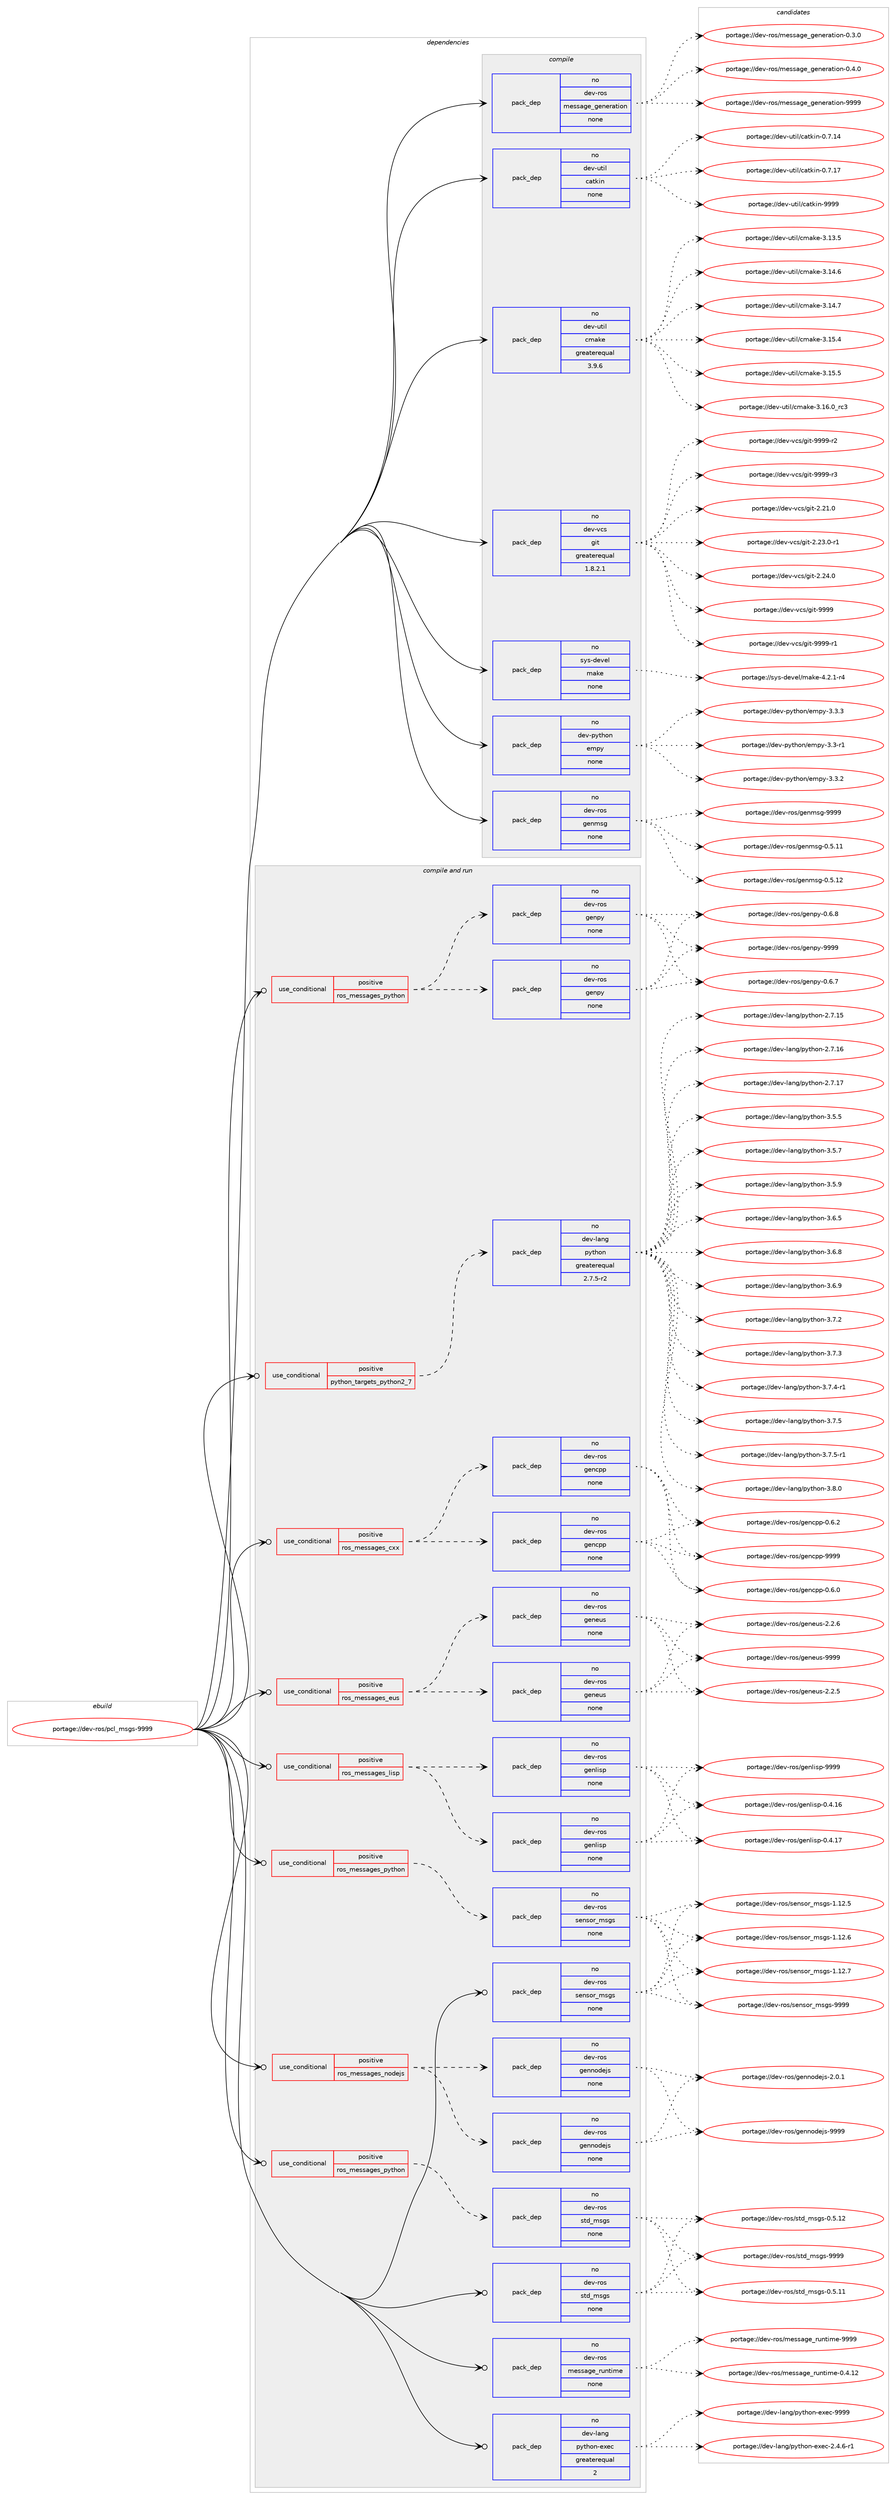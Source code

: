 digraph prolog {

# *************
# Graph options
# *************

newrank=true;
concentrate=true;
compound=true;
graph [rankdir=LR,fontname=Helvetica,fontsize=10,ranksep=1.5];#, ranksep=2.5, nodesep=0.2];
edge  [arrowhead=vee];
node  [fontname=Helvetica,fontsize=10];

# **********
# The ebuild
# **********

subgraph cluster_leftcol {
color=gray;
rank=same;
label=<<i>ebuild</i>>;
id [label="portage://dev-ros/pcl_msgs-9999", color=red, width=4, href="../dev-ros/pcl_msgs-9999.svg"];
}

# ****************
# The dependencies
# ****************

subgraph cluster_midcol {
color=gray;
label=<<i>dependencies</i>>;
subgraph cluster_compile {
fillcolor="#eeeeee";
style=filled;
label=<<i>compile</i>>;
subgraph pack146262 {
dependency193227 [label=<<TABLE BORDER="0" CELLBORDER="1" CELLSPACING="0" CELLPADDING="4" WIDTH="220"><TR><TD ROWSPAN="6" CELLPADDING="30">pack_dep</TD></TR><TR><TD WIDTH="110">no</TD></TR><TR><TD>dev-python</TD></TR><TR><TD>empy</TD></TR><TR><TD>none</TD></TR><TR><TD></TD></TR></TABLE>>, shape=none, color=blue];
}
id:e -> dependency193227:w [weight=20,style="solid",arrowhead="vee"];
subgraph pack146263 {
dependency193228 [label=<<TABLE BORDER="0" CELLBORDER="1" CELLSPACING="0" CELLPADDING="4" WIDTH="220"><TR><TD ROWSPAN="6" CELLPADDING="30">pack_dep</TD></TR><TR><TD WIDTH="110">no</TD></TR><TR><TD>dev-ros</TD></TR><TR><TD>genmsg</TD></TR><TR><TD>none</TD></TR><TR><TD></TD></TR></TABLE>>, shape=none, color=blue];
}
id:e -> dependency193228:w [weight=20,style="solid",arrowhead="vee"];
subgraph pack146264 {
dependency193229 [label=<<TABLE BORDER="0" CELLBORDER="1" CELLSPACING="0" CELLPADDING="4" WIDTH="220"><TR><TD ROWSPAN="6" CELLPADDING="30">pack_dep</TD></TR><TR><TD WIDTH="110">no</TD></TR><TR><TD>dev-ros</TD></TR><TR><TD>message_generation</TD></TR><TR><TD>none</TD></TR><TR><TD></TD></TR></TABLE>>, shape=none, color=blue];
}
id:e -> dependency193229:w [weight=20,style="solid",arrowhead="vee"];
subgraph pack146265 {
dependency193230 [label=<<TABLE BORDER="0" CELLBORDER="1" CELLSPACING="0" CELLPADDING="4" WIDTH="220"><TR><TD ROWSPAN="6" CELLPADDING="30">pack_dep</TD></TR><TR><TD WIDTH="110">no</TD></TR><TR><TD>dev-util</TD></TR><TR><TD>catkin</TD></TR><TR><TD>none</TD></TR><TR><TD></TD></TR></TABLE>>, shape=none, color=blue];
}
id:e -> dependency193230:w [weight=20,style="solid",arrowhead="vee"];
subgraph pack146266 {
dependency193231 [label=<<TABLE BORDER="0" CELLBORDER="1" CELLSPACING="0" CELLPADDING="4" WIDTH="220"><TR><TD ROWSPAN="6" CELLPADDING="30">pack_dep</TD></TR><TR><TD WIDTH="110">no</TD></TR><TR><TD>dev-util</TD></TR><TR><TD>cmake</TD></TR><TR><TD>greaterequal</TD></TR><TR><TD>3.9.6</TD></TR></TABLE>>, shape=none, color=blue];
}
id:e -> dependency193231:w [weight=20,style="solid",arrowhead="vee"];
subgraph pack146267 {
dependency193232 [label=<<TABLE BORDER="0" CELLBORDER="1" CELLSPACING="0" CELLPADDING="4" WIDTH="220"><TR><TD ROWSPAN="6" CELLPADDING="30">pack_dep</TD></TR><TR><TD WIDTH="110">no</TD></TR><TR><TD>dev-vcs</TD></TR><TR><TD>git</TD></TR><TR><TD>greaterequal</TD></TR><TR><TD>1.8.2.1</TD></TR></TABLE>>, shape=none, color=blue];
}
id:e -> dependency193232:w [weight=20,style="solid",arrowhead="vee"];
subgraph pack146268 {
dependency193233 [label=<<TABLE BORDER="0" CELLBORDER="1" CELLSPACING="0" CELLPADDING="4" WIDTH="220"><TR><TD ROWSPAN="6" CELLPADDING="30">pack_dep</TD></TR><TR><TD WIDTH="110">no</TD></TR><TR><TD>sys-devel</TD></TR><TR><TD>make</TD></TR><TR><TD>none</TD></TR><TR><TD></TD></TR></TABLE>>, shape=none, color=blue];
}
id:e -> dependency193233:w [weight=20,style="solid",arrowhead="vee"];
}
subgraph cluster_compileandrun {
fillcolor="#eeeeee";
style=filled;
label=<<i>compile and run</i>>;
subgraph cond43527 {
dependency193234 [label=<<TABLE BORDER="0" CELLBORDER="1" CELLSPACING="0" CELLPADDING="4"><TR><TD ROWSPAN="3" CELLPADDING="10">use_conditional</TD></TR><TR><TD>positive</TD></TR><TR><TD>python_targets_python2_7</TD></TR></TABLE>>, shape=none, color=red];
subgraph pack146269 {
dependency193235 [label=<<TABLE BORDER="0" CELLBORDER="1" CELLSPACING="0" CELLPADDING="4" WIDTH="220"><TR><TD ROWSPAN="6" CELLPADDING="30">pack_dep</TD></TR><TR><TD WIDTH="110">no</TD></TR><TR><TD>dev-lang</TD></TR><TR><TD>python</TD></TR><TR><TD>greaterequal</TD></TR><TR><TD>2.7.5-r2</TD></TR></TABLE>>, shape=none, color=blue];
}
dependency193234:e -> dependency193235:w [weight=20,style="dashed",arrowhead="vee"];
}
id:e -> dependency193234:w [weight=20,style="solid",arrowhead="odotvee"];
subgraph cond43528 {
dependency193236 [label=<<TABLE BORDER="0" CELLBORDER="1" CELLSPACING="0" CELLPADDING="4"><TR><TD ROWSPAN="3" CELLPADDING="10">use_conditional</TD></TR><TR><TD>positive</TD></TR><TR><TD>ros_messages_cxx</TD></TR></TABLE>>, shape=none, color=red];
subgraph pack146270 {
dependency193237 [label=<<TABLE BORDER="0" CELLBORDER="1" CELLSPACING="0" CELLPADDING="4" WIDTH="220"><TR><TD ROWSPAN="6" CELLPADDING="30">pack_dep</TD></TR><TR><TD WIDTH="110">no</TD></TR><TR><TD>dev-ros</TD></TR><TR><TD>gencpp</TD></TR><TR><TD>none</TD></TR><TR><TD></TD></TR></TABLE>>, shape=none, color=blue];
}
dependency193236:e -> dependency193237:w [weight=20,style="dashed",arrowhead="vee"];
subgraph pack146271 {
dependency193238 [label=<<TABLE BORDER="0" CELLBORDER="1" CELLSPACING="0" CELLPADDING="4" WIDTH="220"><TR><TD ROWSPAN="6" CELLPADDING="30">pack_dep</TD></TR><TR><TD WIDTH="110">no</TD></TR><TR><TD>dev-ros</TD></TR><TR><TD>gencpp</TD></TR><TR><TD>none</TD></TR><TR><TD></TD></TR></TABLE>>, shape=none, color=blue];
}
dependency193236:e -> dependency193238:w [weight=20,style="dashed",arrowhead="vee"];
}
id:e -> dependency193236:w [weight=20,style="solid",arrowhead="odotvee"];
subgraph cond43529 {
dependency193239 [label=<<TABLE BORDER="0" CELLBORDER="1" CELLSPACING="0" CELLPADDING="4"><TR><TD ROWSPAN="3" CELLPADDING="10">use_conditional</TD></TR><TR><TD>positive</TD></TR><TR><TD>ros_messages_eus</TD></TR></TABLE>>, shape=none, color=red];
subgraph pack146272 {
dependency193240 [label=<<TABLE BORDER="0" CELLBORDER="1" CELLSPACING="0" CELLPADDING="4" WIDTH="220"><TR><TD ROWSPAN="6" CELLPADDING="30">pack_dep</TD></TR><TR><TD WIDTH="110">no</TD></TR><TR><TD>dev-ros</TD></TR><TR><TD>geneus</TD></TR><TR><TD>none</TD></TR><TR><TD></TD></TR></TABLE>>, shape=none, color=blue];
}
dependency193239:e -> dependency193240:w [weight=20,style="dashed",arrowhead="vee"];
subgraph pack146273 {
dependency193241 [label=<<TABLE BORDER="0" CELLBORDER="1" CELLSPACING="0" CELLPADDING="4" WIDTH="220"><TR><TD ROWSPAN="6" CELLPADDING="30">pack_dep</TD></TR><TR><TD WIDTH="110">no</TD></TR><TR><TD>dev-ros</TD></TR><TR><TD>geneus</TD></TR><TR><TD>none</TD></TR><TR><TD></TD></TR></TABLE>>, shape=none, color=blue];
}
dependency193239:e -> dependency193241:w [weight=20,style="dashed",arrowhead="vee"];
}
id:e -> dependency193239:w [weight=20,style="solid",arrowhead="odotvee"];
subgraph cond43530 {
dependency193242 [label=<<TABLE BORDER="0" CELLBORDER="1" CELLSPACING="0" CELLPADDING="4"><TR><TD ROWSPAN="3" CELLPADDING="10">use_conditional</TD></TR><TR><TD>positive</TD></TR><TR><TD>ros_messages_lisp</TD></TR></TABLE>>, shape=none, color=red];
subgraph pack146274 {
dependency193243 [label=<<TABLE BORDER="0" CELLBORDER="1" CELLSPACING="0" CELLPADDING="4" WIDTH="220"><TR><TD ROWSPAN="6" CELLPADDING="30">pack_dep</TD></TR><TR><TD WIDTH="110">no</TD></TR><TR><TD>dev-ros</TD></TR><TR><TD>genlisp</TD></TR><TR><TD>none</TD></TR><TR><TD></TD></TR></TABLE>>, shape=none, color=blue];
}
dependency193242:e -> dependency193243:w [weight=20,style="dashed",arrowhead="vee"];
subgraph pack146275 {
dependency193244 [label=<<TABLE BORDER="0" CELLBORDER="1" CELLSPACING="0" CELLPADDING="4" WIDTH="220"><TR><TD ROWSPAN="6" CELLPADDING="30">pack_dep</TD></TR><TR><TD WIDTH="110">no</TD></TR><TR><TD>dev-ros</TD></TR><TR><TD>genlisp</TD></TR><TR><TD>none</TD></TR><TR><TD></TD></TR></TABLE>>, shape=none, color=blue];
}
dependency193242:e -> dependency193244:w [weight=20,style="dashed",arrowhead="vee"];
}
id:e -> dependency193242:w [weight=20,style="solid",arrowhead="odotvee"];
subgraph cond43531 {
dependency193245 [label=<<TABLE BORDER="0" CELLBORDER="1" CELLSPACING="0" CELLPADDING="4"><TR><TD ROWSPAN="3" CELLPADDING="10">use_conditional</TD></TR><TR><TD>positive</TD></TR><TR><TD>ros_messages_nodejs</TD></TR></TABLE>>, shape=none, color=red];
subgraph pack146276 {
dependency193246 [label=<<TABLE BORDER="0" CELLBORDER="1" CELLSPACING="0" CELLPADDING="4" WIDTH="220"><TR><TD ROWSPAN="6" CELLPADDING="30">pack_dep</TD></TR><TR><TD WIDTH="110">no</TD></TR><TR><TD>dev-ros</TD></TR><TR><TD>gennodejs</TD></TR><TR><TD>none</TD></TR><TR><TD></TD></TR></TABLE>>, shape=none, color=blue];
}
dependency193245:e -> dependency193246:w [weight=20,style="dashed",arrowhead="vee"];
subgraph pack146277 {
dependency193247 [label=<<TABLE BORDER="0" CELLBORDER="1" CELLSPACING="0" CELLPADDING="4" WIDTH="220"><TR><TD ROWSPAN="6" CELLPADDING="30">pack_dep</TD></TR><TR><TD WIDTH="110">no</TD></TR><TR><TD>dev-ros</TD></TR><TR><TD>gennodejs</TD></TR><TR><TD>none</TD></TR><TR><TD></TD></TR></TABLE>>, shape=none, color=blue];
}
dependency193245:e -> dependency193247:w [weight=20,style="dashed",arrowhead="vee"];
}
id:e -> dependency193245:w [weight=20,style="solid",arrowhead="odotvee"];
subgraph cond43532 {
dependency193248 [label=<<TABLE BORDER="0" CELLBORDER="1" CELLSPACING="0" CELLPADDING="4"><TR><TD ROWSPAN="3" CELLPADDING="10">use_conditional</TD></TR><TR><TD>positive</TD></TR><TR><TD>ros_messages_python</TD></TR></TABLE>>, shape=none, color=red];
subgraph pack146278 {
dependency193249 [label=<<TABLE BORDER="0" CELLBORDER="1" CELLSPACING="0" CELLPADDING="4" WIDTH="220"><TR><TD ROWSPAN="6" CELLPADDING="30">pack_dep</TD></TR><TR><TD WIDTH="110">no</TD></TR><TR><TD>dev-ros</TD></TR><TR><TD>genpy</TD></TR><TR><TD>none</TD></TR><TR><TD></TD></TR></TABLE>>, shape=none, color=blue];
}
dependency193248:e -> dependency193249:w [weight=20,style="dashed",arrowhead="vee"];
subgraph pack146279 {
dependency193250 [label=<<TABLE BORDER="0" CELLBORDER="1" CELLSPACING="0" CELLPADDING="4" WIDTH="220"><TR><TD ROWSPAN="6" CELLPADDING="30">pack_dep</TD></TR><TR><TD WIDTH="110">no</TD></TR><TR><TD>dev-ros</TD></TR><TR><TD>genpy</TD></TR><TR><TD>none</TD></TR><TR><TD></TD></TR></TABLE>>, shape=none, color=blue];
}
dependency193248:e -> dependency193250:w [weight=20,style="dashed",arrowhead="vee"];
}
id:e -> dependency193248:w [weight=20,style="solid",arrowhead="odotvee"];
subgraph cond43533 {
dependency193251 [label=<<TABLE BORDER="0" CELLBORDER="1" CELLSPACING="0" CELLPADDING="4"><TR><TD ROWSPAN="3" CELLPADDING="10">use_conditional</TD></TR><TR><TD>positive</TD></TR><TR><TD>ros_messages_python</TD></TR></TABLE>>, shape=none, color=red];
subgraph pack146280 {
dependency193252 [label=<<TABLE BORDER="0" CELLBORDER="1" CELLSPACING="0" CELLPADDING="4" WIDTH="220"><TR><TD ROWSPAN="6" CELLPADDING="30">pack_dep</TD></TR><TR><TD WIDTH="110">no</TD></TR><TR><TD>dev-ros</TD></TR><TR><TD>sensor_msgs</TD></TR><TR><TD>none</TD></TR><TR><TD></TD></TR></TABLE>>, shape=none, color=blue];
}
dependency193251:e -> dependency193252:w [weight=20,style="dashed",arrowhead="vee"];
}
id:e -> dependency193251:w [weight=20,style="solid",arrowhead="odotvee"];
subgraph cond43534 {
dependency193253 [label=<<TABLE BORDER="0" CELLBORDER="1" CELLSPACING="0" CELLPADDING="4"><TR><TD ROWSPAN="3" CELLPADDING="10">use_conditional</TD></TR><TR><TD>positive</TD></TR><TR><TD>ros_messages_python</TD></TR></TABLE>>, shape=none, color=red];
subgraph pack146281 {
dependency193254 [label=<<TABLE BORDER="0" CELLBORDER="1" CELLSPACING="0" CELLPADDING="4" WIDTH="220"><TR><TD ROWSPAN="6" CELLPADDING="30">pack_dep</TD></TR><TR><TD WIDTH="110">no</TD></TR><TR><TD>dev-ros</TD></TR><TR><TD>std_msgs</TD></TR><TR><TD>none</TD></TR><TR><TD></TD></TR></TABLE>>, shape=none, color=blue];
}
dependency193253:e -> dependency193254:w [weight=20,style="dashed",arrowhead="vee"];
}
id:e -> dependency193253:w [weight=20,style="solid",arrowhead="odotvee"];
subgraph pack146282 {
dependency193255 [label=<<TABLE BORDER="0" CELLBORDER="1" CELLSPACING="0" CELLPADDING="4" WIDTH="220"><TR><TD ROWSPAN="6" CELLPADDING="30">pack_dep</TD></TR><TR><TD WIDTH="110">no</TD></TR><TR><TD>dev-lang</TD></TR><TR><TD>python-exec</TD></TR><TR><TD>greaterequal</TD></TR><TR><TD>2</TD></TR></TABLE>>, shape=none, color=blue];
}
id:e -> dependency193255:w [weight=20,style="solid",arrowhead="odotvee"];
subgraph pack146283 {
dependency193256 [label=<<TABLE BORDER="0" CELLBORDER="1" CELLSPACING="0" CELLPADDING="4" WIDTH="220"><TR><TD ROWSPAN="6" CELLPADDING="30">pack_dep</TD></TR><TR><TD WIDTH="110">no</TD></TR><TR><TD>dev-ros</TD></TR><TR><TD>message_runtime</TD></TR><TR><TD>none</TD></TR><TR><TD></TD></TR></TABLE>>, shape=none, color=blue];
}
id:e -> dependency193256:w [weight=20,style="solid",arrowhead="odotvee"];
subgraph pack146284 {
dependency193257 [label=<<TABLE BORDER="0" CELLBORDER="1" CELLSPACING="0" CELLPADDING="4" WIDTH="220"><TR><TD ROWSPAN="6" CELLPADDING="30">pack_dep</TD></TR><TR><TD WIDTH="110">no</TD></TR><TR><TD>dev-ros</TD></TR><TR><TD>sensor_msgs</TD></TR><TR><TD>none</TD></TR><TR><TD></TD></TR></TABLE>>, shape=none, color=blue];
}
id:e -> dependency193257:w [weight=20,style="solid",arrowhead="odotvee"];
subgraph pack146285 {
dependency193258 [label=<<TABLE BORDER="0" CELLBORDER="1" CELLSPACING="0" CELLPADDING="4" WIDTH="220"><TR><TD ROWSPAN="6" CELLPADDING="30">pack_dep</TD></TR><TR><TD WIDTH="110">no</TD></TR><TR><TD>dev-ros</TD></TR><TR><TD>std_msgs</TD></TR><TR><TD>none</TD></TR><TR><TD></TD></TR></TABLE>>, shape=none, color=blue];
}
id:e -> dependency193258:w [weight=20,style="solid",arrowhead="odotvee"];
}
subgraph cluster_run {
fillcolor="#eeeeee";
style=filled;
label=<<i>run</i>>;
}
}

# **************
# The candidates
# **************

subgraph cluster_choices {
rank=same;
color=gray;
label=<<i>candidates</i>>;

subgraph choice146262 {
color=black;
nodesep=1;
choiceportage1001011184511212111610411111047101109112121455146514511449 [label="portage://dev-python/empy-3.3-r1", color=red, width=4,href="../dev-python/empy-3.3-r1.svg"];
choiceportage1001011184511212111610411111047101109112121455146514650 [label="portage://dev-python/empy-3.3.2", color=red, width=4,href="../dev-python/empy-3.3.2.svg"];
choiceportage1001011184511212111610411111047101109112121455146514651 [label="portage://dev-python/empy-3.3.3", color=red, width=4,href="../dev-python/empy-3.3.3.svg"];
dependency193227:e -> choiceportage1001011184511212111610411111047101109112121455146514511449:w [style=dotted,weight="100"];
dependency193227:e -> choiceportage1001011184511212111610411111047101109112121455146514650:w [style=dotted,weight="100"];
dependency193227:e -> choiceportage1001011184511212111610411111047101109112121455146514651:w [style=dotted,weight="100"];
}
subgraph choice146263 {
color=black;
nodesep=1;
choiceportage100101118451141111154710310111010911510345484653464949 [label="portage://dev-ros/genmsg-0.5.11", color=red, width=4,href="../dev-ros/genmsg-0.5.11.svg"];
choiceportage100101118451141111154710310111010911510345484653464950 [label="portage://dev-ros/genmsg-0.5.12", color=red, width=4,href="../dev-ros/genmsg-0.5.12.svg"];
choiceportage10010111845114111115471031011101091151034557575757 [label="portage://dev-ros/genmsg-9999", color=red, width=4,href="../dev-ros/genmsg-9999.svg"];
dependency193228:e -> choiceportage100101118451141111154710310111010911510345484653464949:w [style=dotted,weight="100"];
dependency193228:e -> choiceportage100101118451141111154710310111010911510345484653464950:w [style=dotted,weight="100"];
dependency193228:e -> choiceportage10010111845114111115471031011101091151034557575757:w [style=dotted,weight="100"];
}
subgraph choice146264 {
color=black;
nodesep=1;
choiceportage1001011184511411111547109101115115971031019510310111010111497116105111110454846514648 [label="portage://dev-ros/message_generation-0.3.0", color=red, width=4,href="../dev-ros/message_generation-0.3.0.svg"];
choiceportage1001011184511411111547109101115115971031019510310111010111497116105111110454846524648 [label="portage://dev-ros/message_generation-0.4.0", color=red, width=4,href="../dev-ros/message_generation-0.4.0.svg"];
choiceportage10010111845114111115471091011151159710310195103101110101114971161051111104557575757 [label="portage://dev-ros/message_generation-9999", color=red, width=4,href="../dev-ros/message_generation-9999.svg"];
dependency193229:e -> choiceportage1001011184511411111547109101115115971031019510310111010111497116105111110454846514648:w [style=dotted,weight="100"];
dependency193229:e -> choiceportage1001011184511411111547109101115115971031019510310111010111497116105111110454846524648:w [style=dotted,weight="100"];
dependency193229:e -> choiceportage10010111845114111115471091011151159710310195103101110101114971161051111104557575757:w [style=dotted,weight="100"];
}
subgraph choice146265 {
color=black;
nodesep=1;
choiceportage1001011184511711610510847999711610710511045484655464952 [label="portage://dev-util/catkin-0.7.14", color=red, width=4,href="../dev-util/catkin-0.7.14.svg"];
choiceportage1001011184511711610510847999711610710511045484655464955 [label="portage://dev-util/catkin-0.7.17", color=red, width=4,href="../dev-util/catkin-0.7.17.svg"];
choiceportage100101118451171161051084799971161071051104557575757 [label="portage://dev-util/catkin-9999", color=red, width=4,href="../dev-util/catkin-9999.svg"];
dependency193230:e -> choiceportage1001011184511711610510847999711610710511045484655464952:w [style=dotted,weight="100"];
dependency193230:e -> choiceportage1001011184511711610510847999711610710511045484655464955:w [style=dotted,weight="100"];
dependency193230:e -> choiceportage100101118451171161051084799971161071051104557575757:w [style=dotted,weight="100"];
}
subgraph choice146266 {
color=black;
nodesep=1;
choiceportage1001011184511711610510847991099710710145514649514653 [label="portage://dev-util/cmake-3.13.5", color=red, width=4,href="../dev-util/cmake-3.13.5.svg"];
choiceportage1001011184511711610510847991099710710145514649524654 [label="portage://dev-util/cmake-3.14.6", color=red, width=4,href="../dev-util/cmake-3.14.6.svg"];
choiceportage1001011184511711610510847991099710710145514649524655 [label="portage://dev-util/cmake-3.14.7", color=red, width=4,href="../dev-util/cmake-3.14.7.svg"];
choiceportage1001011184511711610510847991099710710145514649534652 [label="portage://dev-util/cmake-3.15.4", color=red, width=4,href="../dev-util/cmake-3.15.4.svg"];
choiceportage1001011184511711610510847991099710710145514649534653 [label="portage://dev-util/cmake-3.15.5", color=red, width=4,href="../dev-util/cmake-3.15.5.svg"];
choiceportage1001011184511711610510847991099710710145514649544648951149951 [label="portage://dev-util/cmake-3.16.0_rc3", color=red, width=4,href="../dev-util/cmake-3.16.0_rc3.svg"];
dependency193231:e -> choiceportage1001011184511711610510847991099710710145514649514653:w [style=dotted,weight="100"];
dependency193231:e -> choiceportage1001011184511711610510847991099710710145514649524654:w [style=dotted,weight="100"];
dependency193231:e -> choiceportage1001011184511711610510847991099710710145514649524655:w [style=dotted,weight="100"];
dependency193231:e -> choiceportage1001011184511711610510847991099710710145514649534652:w [style=dotted,weight="100"];
dependency193231:e -> choiceportage1001011184511711610510847991099710710145514649534653:w [style=dotted,weight="100"];
dependency193231:e -> choiceportage1001011184511711610510847991099710710145514649544648951149951:w [style=dotted,weight="100"];
}
subgraph choice146267 {
color=black;
nodesep=1;
choiceportage10010111845118991154710310511645504650494648 [label="portage://dev-vcs/git-2.21.0", color=red, width=4,href="../dev-vcs/git-2.21.0.svg"];
choiceportage100101118451189911547103105116455046505146484511449 [label="portage://dev-vcs/git-2.23.0-r1", color=red, width=4,href="../dev-vcs/git-2.23.0-r1.svg"];
choiceportage10010111845118991154710310511645504650524648 [label="portage://dev-vcs/git-2.24.0", color=red, width=4,href="../dev-vcs/git-2.24.0.svg"];
choiceportage1001011184511899115471031051164557575757 [label="portage://dev-vcs/git-9999", color=red, width=4,href="../dev-vcs/git-9999.svg"];
choiceportage10010111845118991154710310511645575757574511449 [label="portage://dev-vcs/git-9999-r1", color=red, width=4,href="../dev-vcs/git-9999-r1.svg"];
choiceportage10010111845118991154710310511645575757574511450 [label="portage://dev-vcs/git-9999-r2", color=red, width=4,href="../dev-vcs/git-9999-r2.svg"];
choiceportage10010111845118991154710310511645575757574511451 [label="portage://dev-vcs/git-9999-r3", color=red, width=4,href="../dev-vcs/git-9999-r3.svg"];
dependency193232:e -> choiceportage10010111845118991154710310511645504650494648:w [style=dotted,weight="100"];
dependency193232:e -> choiceportage100101118451189911547103105116455046505146484511449:w [style=dotted,weight="100"];
dependency193232:e -> choiceportage10010111845118991154710310511645504650524648:w [style=dotted,weight="100"];
dependency193232:e -> choiceportage1001011184511899115471031051164557575757:w [style=dotted,weight="100"];
dependency193232:e -> choiceportage10010111845118991154710310511645575757574511449:w [style=dotted,weight="100"];
dependency193232:e -> choiceportage10010111845118991154710310511645575757574511450:w [style=dotted,weight="100"];
dependency193232:e -> choiceportage10010111845118991154710310511645575757574511451:w [style=dotted,weight="100"];
}
subgraph choice146268 {
color=black;
nodesep=1;
choiceportage1151211154510010111810110847109971071014552465046494511452 [label="portage://sys-devel/make-4.2.1-r4", color=red, width=4,href="../sys-devel/make-4.2.1-r4.svg"];
dependency193233:e -> choiceportage1151211154510010111810110847109971071014552465046494511452:w [style=dotted,weight="100"];
}
subgraph choice146269 {
color=black;
nodesep=1;
choiceportage10010111845108971101034711212111610411111045504655464953 [label="portage://dev-lang/python-2.7.15", color=red, width=4,href="../dev-lang/python-2.7.15.svg"];
choiceportage10010111845108971101034711212111610411111045504655464954 [label="portage://dev-lang/python-2.7.16", color=red, width=4,href="../dev-lang/python-2.7.16.svg"];
choiceportage10010111845108971101034711212111610411111045504655464955 [label="portage://dev-lang/python-2.7.17", color=red, width=4,href="../dev-lang/python-2.7.17.svg"];
choiceportage100101118451089711010347112121116104111110455146534653 [label="portage://dev-lang/python-3.5.5", color=red, width=4,href="../dev-lang/python-3.5.5.svg"];
choiceportage100101118451089711010347112121116104111110455146534655 [label="portage://dev-lang/python-3.5.7", color=red, width=4,href="../dev-lang/python-3.5.7.svg"];
choiceportage100101118451089711010347112121116104111110455146534657 [label="portage://dev-lang/python-3.5.9", color=red, width=4,href="../dev-lang/python-3.5.9.svg"];
choiceportage100101118451089711010347112121116104111110455146544653 [label="portage://dev-lang/python-3.6.5", color=red, width=4,href="../dev-lang/python-3.6.5.svg"];
choiceportage100101118451089711010347112121116104111110455146544656 [label="portage://dev-lang/python-3.6.8", color=red, width=4,href="../dev-lang/python-3.6.8.svg"];
choiceportage100101118451089711010347112121116104111110455146544657 [label="portage://dev-lang/python-3.6.9", color=red, width=4,href="../dev-lang/python-3.6.9.svg"];
choiceportage100101118451089711010347112121116104111110455146554650 [label="portage://dev-lang/python-3.7.2", color=red, width=4,href="../dev-lang/python-3.7.2.svg"];
choiceportage100101118451089711010347112121116104111110455146554651 [label="portage://dev-lang/python-3.7.3", color=red, width=4,href="../dev-lang/python-3.7.3.svg"];
choiceportage1001011184510897110103471121211161041111104551465546524511449 [label="portage://dev-lang/python-3.7.4-r1", color=red, width=4,href="../dev-lang/python-3.7.4-r1.svg"];
choiceportage100101118451089711010347112121116104111110455146554653 [label="portage://dev-lang/python-3.7.5", color=red, width=4,href="../dev-lang/python-3.7.5.svg"];
choiceportage1001011184510897110103471121211161041111104551465546534511449 [label="portage://dev-lang/python-3.7.5-r1", color=red, width=4,href="../dev-lang/python-3.7.5-r1.svg"];
choiceportage100101118451089711010347112121116104111110455146564648 [label="portage://dev-lang/python-3.8.0", color=red, width=4,href="../dev-lang/python-3.8.0.svg"];
dependency193235:e -> choiceportage10010111845108971101034711212111610411111045504655464953:w [style=dotted,weight="100"];
dependency193235:e -> choiceportage10010111845108971101034711212111610411111045504655464954:w [style=dotted,weight="100"];
dependency193235:e -> choiceportage10010111845108971101034711212111610411111045504655464955:w [style=dotted,weight="100"];
dependency193235:e -> choiceportage100101118451089711010347112121116104111110455146534653:w [style=dotted,weight="100"];
dependency193235:e -> choiceportage100101118451089711010347112121116104111110455146534655:w [style=dotted,weight="100"];
dependency193235:e -> choiceportage100101118451089711010347112121116104111110455146534657:w [style=dotted,weight="100"];
dependency193235:e -> choiceportage100101118451089711010347112121116104111110455146544653:w [style=dotted,weight="100"];
dependency193235:e -> choiceportage100101118451089711010347112121116104111110455146544656:w [style=dotted,weight="100"];
dependency193235:e -> choiceportage100101118451089711010347112121116104111110455146544657:w [style=dotted,weight="100"];
dependency193235:e -> choiceportage100101118451089711010347112121116104111110455146554650:w [style=dotted,weight="100"];
dependency193235:e -> choiceportage100101118451089711010347112121116104111110455146554651:w [style=dotted,weight="100"];
dependency193235:e -> choiceportage1001011184510897110103471121211161041111104551465546524511449:w [style=dotted,weight="100"];
dependency193235:e -> choiceportage100101118451089711010347112121116104111110455146554653:w [style=dotted,weight="100"];
dependency193235:e -> choiceportage1001011184510897110103471121211161041111104551465546534511449:w [style=dotted,weight="100"];
dependency193235:e -> choiceportage100101118451089711010347112121116104111110455146564648:w [style=dotted,weight="100"];
}
subgraph choice146270 {
color=black;
nodesep=1;
choiceportage100101118451141111154710310111099112112454846544648 [label="portage://dev-ros/gencpp-0.6.0", color=red, width=4,href="../dev-ros/gencpp-0.6.0.svg"];
choiceportage100101118451141111154710310111099112112454846544650 [label="portage://dev-ros/gencpp-0.6.2", color=red, width=4,href="../dev-ros/gencpp-0.6.2.svg"];
choiceportage1001011184511411111547103101110991121124557575757 [label="portage://dev-ros/gencpp-9999", color=red, width=4,href="../dev-ros/gencpp-9999.svg"];
dependency193237:e -> choiceportage100101118451141111154710310111099112112454846544648:w [style=dotted,weight="100"];
dependency193237:e -> choiceportage100101118451141111154710310111099112112454846544650:w [style=dotted,weight="100"];
dependency193237:e -> choiceportage1001011184511411111547103101110991121124557575757:w [style=dotted,weight="100"];
}
subgraph choice146271 {
color=black;
nodesep=1;
choiceportage100101118451141111154710310111099112112454846544648 [label="portage://dev-ros/gencpp-0.6.0", color=red, width=4,href="../dev-ros/gencpp-0.6.0.svg"];
choiceportage100101118451141111154710310111099112112454846544650 [label="portage://dev-ros/gencpp-0.6.2", color=red, width=4,href="../dev-ros/gencpp-0.6.2.svg"];
choiceportage1001011184511411111547103101110991121124557575757 [label="portage://dev-ros/gencpp-9999", color=red, width=4,href="../dev-ros/gencpp-9999.svg"];
dependency193238:e -> choiceportage100101118451141111154710310111099112112454846544648:w [style=dotted,weight="100"];
dependency193238:e -> choiceportage100101118451141111154710310111099112112454846544650:w [style=dotted,weight="100"];
dependency193238:e -> choiceportage1001011184511411111547103101110991121124557575757:w [style=dotted,weight="100"];
}
subgraph choice146272 {
color=black;
nodesep=1;
choiceportage1001011184511411111547103101110101117115455046504653 [label="portage://dev-ros/geneus-2.2.5", color=red, width=4,href="../dev-ros/geneus-2.2.5.svg"];
choiceportage1001011184511411111547103101110101117115455046504654 [label="portage://dev-ros/geneus-2.2.6", color=red, width=4,href="../dev-ros/geneus-2.2.6.svg"];
choiceportage10010111845114111115471031011101011171154557575757 [label="portage://dev-ros/geneus-9999", color=red, width=4,href="../dev-ros/geneus-9999.svg"];
dependency193240:e -> choiceportage1001011184511411111547103101110101117115455046504653:w [style=dotted,weight="100"];
dependency193240:e -> choiceportage1001011184511411111547103101110101117115455046504654:w [style=dotted,weight="100"];
dependency193240:e -> choiceportage10010111845114111115471031011101011171154557575757:w [style=dotted,weight="100"];
}
subgraph choice146273 {
color=black;
nodesep=1;
choiceportage1001011184511411111547103101110101117115455046504653 [label="portage://dev-ros/geneus-2.2.5", color=red, width=4,href="../dev-ros/geneus-2.2.5.svg"];
choiceportage1001011184511411111547103101110101117115455046504654 [label="portage://dev-ros/geneus-2.2.6", color=red, width=4,href="../dev-ros/geneus-2.2.6.svg"];
choiceportage10010111845114111115471031011101011171154557575757 [label="portage://dev-ros/geneus-9999", color=red, width=4,href="../dev-ros/geneus-9999.svg"];
dependency193241:e -> choiceportage1001011184511411111547103101110101117115455046504653:w [style=dotted,weight="100"];
dependency193241:e -> choiceportage1001011184511411111547103101110101117115455046504654:w [style=dotted,weight="100"];
dependency193241:e -> choiceportage10010111845114111115471031011101011171154557575757:w [style=dotted,weight="100"];
}
subgraph choice146274 {
color=black;
nodesep=1;
choiceportage100101118451141111154710310111010810511511245484652464954 [label="portage://dev-ros/genlisp-0.4.16", color=red, width=4,href="../dev-ros/genlisp-0.4.16.svg"];
choiceportage100101118451141111154710310111010810511511245484652464955 [label="portage://dev-ros/genlisp-0.4.17", color=red, width=4,href="../dev-ros/genlisp-0.4.17.svg"];
choiceportage10010111845114111115471031011101081051151124557575757 [label="portage://dev-ros/genlisp-9999", color=red, width=4,href="../dev-ros/genlisp-9999.svg"];
dependency193243:e -> choiceportage100101118451141111154710310111010810511511245484652464954:w [style=dotted,weight="100"];
dependency193243:e -> choiceportage100101118451141111154710310111010810511511245484652464955:w [style=dotted,weight="100"];
dependency193243:e -> choiceportage10010111845114111115471031011101081051151124557575757:w [style=dotted,weight="100"];
}
subgraph choice146275 {
color=black;
nodesep=1;
choiceportage100101118451141111154710310111010810511511245484652464954 [label="portage://dev-ros/genlisp-0.4.16", color=red, width=4,href="../dev-ros/genlisp-0.4.16.svg"];
choiceportage100101118451141111154710310111010810511511245484652464955 [label="portage://dev-ros/genlisp-0.4.17", color=red, width=4,href="../dev-ros/genlisp-0.4.17.svg"];
choiceportage10010111845114111115471031011101081051151124557575757 [label="portage://dev-ros/genlisp-9999", color=red, width=4,href="../dev-ros/genlisp-9999.svg"];
dependency193244:e -> choiceportage100101118451141111154710310111010810511511245484652464954:w [style=dotted,weight="100"];
dependency193244:e -> choiceportage100101118451141111154710310111010810511511245484652464955:w [style=dotted,weight="100"];
dependency193244:e -> choiceportage10010111845114111115471031011101081051151124557575757:w [style=dotted,weight="100"];
}
subgraph choice146276 {
color=black;
nodesep=1;
choiceportage1001011184511411111547103101110110111100101106115455046484649 [label="portage://dev-ros/gennodejs-2.0.1", color=red, width=4,href="../dev-ros/gennodejs-2.0.1.svg"];
choiceportage10010111845114111115471031011101101111001011061154557575757 [label="portage://dev-ros/gennodejs-9999", color=red, width=4,href="../dev-ros/gennodejs-9999.svg"];
dependency193246:e -> choiceportage1001011184511411111547103101110110111100101106115455046484649:w [style=dotted,weight="100"];
dependency193246:e -> choiceportage10010111845114111115471031011101101111001011061154557575757:w [style=dotted,weight="100"];
}
subgraph choice146277 {
color=black;
nodesep=1;
choiceportage1001011184511411111547103101110110111100101106115455046484649 [label="portage://dev-ros/gennodejs-2.0.1", color=red, width=4,href="../dev-ros/gennodejs-2.0.1.svg"];
choiceportage10010111845114111115471031011101101111001011061154557575757 [label="portage://dev-ros/gennodejs-9999", color=red, width=4,href="../dev-ros/gennodejs-9999.svg"];
dependency193247:e -> choiceportage1001011184511411111547103101110110111100101106115455046484649:w [style=dotted,weight="100"];
dependency193247:e -> choiceportage10010111845114111115471031011101101111001011061154557575757:w [style=dotted,weight="100"];
}
subgraph choice146278 {
color=black;
nodesep=1;
choiceportage1001011184511411111547103101110112121454846544655 [label="portage://dev-ros/genpy-0.6.7", color=red, width=4,href="../dev-ros/genpy-0.6.7.svg"];
choiceportage1001011184511411111547103101110112121454846544656 [label="portage://dev-ros/genpy-0.6.8", color=red, width=4,href="../dev-ros/genpy-0.6.8.svg"];
choiceportage10010111845114111115471031011101121214557575757 [label="portage://dev-ros/genpy-9999", color=red, width=4,href="../dev-ros/genpy-9999.svg"];
dependency193249:e -> choiceportage1001011184511411111547103101110112121454846544655:w [style=dotted,weight="100"];
dependency193249:e -> choiceportage1001011184511411111547103101110112121454846544656:w [style=dotted,weight="100"];
dependency193249:e -> choiceportage10010111845114111115471031011101121214557575757:w [style=dotted,weight="100"];
}
subgraph choice146279 {
color=black;
nodesep=1;
choiceportage1001011184511411111547103101110112121454846544655 [label="portage://dev-ros/genpy-0.6.7", color=red, width=4,href="../dev-ros/genpy-0.6.7.svg"];
choiceportage1001011184511411111547103101110112121454846544656 [label="portage://dev-ros/genpy-0.6.8", color=red, width=4,href="../dev-ros/genpy-0.6.8.svg"];
choiceportage10010111845114111115471031011101121214557575757 [label="portage://dev-ros/genpy-9999", color=red, width=4,href="../dev-ros/genpy-9999.svg"];
dependency193250:e -> choiceportage1001011184511411111547103101110112121454846544655:w [style=dotted,weight="100"];
dependency193250:e -> choiceportage1001011184511411111547103101110112121454846544656:w [style=dotted,weight="100"];
dependency193250:e -> choiceportage10010111845114111115471031011101121214557575757:w [style=dotted,weight="100"];
}
subgraph choice146280 {
color=black;
nodesep=1;
choiceportage10010111845114111115471151011101151111149510911510311545494649504653 [label="portage://dev-ros/sensor_msgs-1.12.5", color=red, width=4,href="../dev-ros/sensor_msgs-1.12.5.svg"];
choiceportage10010111845114111115471151011101151111149510911510311545494649504654 [label="portage://dev-ros/sensor_msgs-1.12.6", color=red, width=4,href="../dev-ros/sensor_msgs-1.12.6.svg"];
choiceportage10010111845114111115471151011101151111149510911510311545494649504655 [label="portage://dev-ros/sensor_msgs-1.12.7", color=red, width=4,href="../dev-ros/sensor_msgs-1.12.7.svg"];
choiceportage1001011184511411111547115101110115111114951091151031154557575757 [label="portage://dev-ros/sensor_msgs-9999", color=red, width=4,href="../dev-ros/sensor_msgs-9999.svg"];
dependency193252:e -> choiceportage10010111845114111115471151011101151111149510911510311545494649504653:w [style=dotted,weight="100"];
dependency193252:e -> choiceportage10010111845114111115471151011101151111149510911510311545494649504654:w [style=dotted,weight="100"];
dependency193252:e -> choiceportage10010111845114111115471151011101151111149510911510311545494649504655:w [style=dotted,weight="100"];
dependency193252:e -> choiceportage1001011184511411111547115101110115111114951091151031154557575757:w [style=dotted,weight="100"];
}
subgraph choice146281 {
color=black;
nodesep=1;
choiceportage10010111845114111115471151161009510911510311545484653464949 [label="portage://dev-ros/std_msgs-0.5.11", color=red, width=4,href="../dev-ros/std_msgs-0.5.11.svg"];
choiceportage10010111845114111115471151161009510911510311545484653464950 [label="portage://dev-ros/std_msgs-0.5.12", color=red, width=4,href="../dev-ros/std_msgs-0.5.12.svg"];
choiceportage1001011184511411111547115116100951091151031154557575757 [label="portage://dev-ros/std_msgs-9999", color=red, width=4,href="../dev-ros/std_msgs-9999.svg"];
dependency193254:e -> choiceportage10010111845114111115471151161009510911510311545484653464949:w [style=dotted,weight="100"];
dependency193254:e -> choiceportage10010111845114111115471151161009510911510311545484653464950:w [style=dotted,weight="100"];
dependency193254:e -> choiceportage1001011184511411111547115116100951091151031154557575757:w [style=dotted,weight="100"];
}
subgraph choice146282 {
color=black;
nodesep=1;
choiceportage10010111845108971101034711212111610411111045101120101994550465246544511449 [label="portage://dev-lang/python-exec-2.4.6-r1", color=red, width=4,href="../dev-lang/python-exec-2.4.6-r1.svg"];
choiceportage10010111845108971101034711212111610411111045101120101994557575757 [label="portage://dev-lang/python-exec-9999", color=red, width=4,href="../dev-lang/python-exec-9999.svg"];
dependency193255:e -> choiceportage10010111845108971101034711212111610411111045101120101994550465246544511449:w [style=dotted,weight="100"];
dependency193255:e -> choiceportage10010111845108971101034711212111610411111045101120101994557575757:w [style=dotted,weight="100"];
}
subgraph choice146283 {
color=black;
nodesep=1;
choiceportage1001011184511411111547109101115115971031019511411711011610510910145484652464950 [label="portage://dev-ros/message_runtime-0.4.12", color=red, width=4,href="../dev-ros/message_runtime-0.4.12.svg"];
choiceportage100101118451141111154710910111511597103101951141171101161051091014557575757 [label="portage://dev-ros/message_runtime-9999", color=red, width=4,href="../dev-ros/message_runtime-9999.svg"];
dependency193256:e -> choiceportage1001011184511411111547109101115115971031019511411711011610510910145484652464950:w [style=dotted,weight="100"];
dependency193256:e -> choiceportage100101118451141111154710910111511597103101951141171101161051091014557575757:w [style=dotted,weight="100"];
}
subgraph choice146284 {
color=black;
nodesep=1;
choiceportage10010111845114111115471151011101151111149510911510311545494649504653 [label="portage://dev-ros/sensor_msgs-1.12.5", color=red, width=4,href="../dev-ros/sensor_msgs-1.12.5.svg"];
choiceportage10010111845114111115471151011101151111149510911510311545494649504654 [label="portage://dev-ros/sensor_msgs-1.12.6", color=red, width=4,href="../dev-ros/sensor_msgs-1.12.6.svg"];
choiceportage10010111845114111115471151011101151111149510911510311545494649504655 [label="portage://dev-ros/sensor_msgs-1.12.7", color=red, width=4,href="../dev-ros/sensor_msgs-1.12.7.svg"];
choiceportage1001011184511411111547115101110115111114951091151031154557575757 [label="portage://dev-ros/sensor_msgs-9999", color=red, width=4,href="../dev-ros/sensor_msgs-9999.svg"];
dependency193257:e -> choiceportage10010111845114111115471151011101151111149510911510311545494649504653:w [style=dotted,weight="100"];
dependency193257:e -> choiceportage10010111845114111115471151011101151111149510911510311545494649504654:w [style=dotted,weight="100"];
dependency193257:e -> choiceportage10010111845114111115471151011101151111149510911510311545494649504655:w [style=dotted,weight="100"];
dependency193257:e -> choiceportage1001011184511411111547115101110115111114951091151031154557575757:w [style=dotted,weight="100"];
}
subgraph choice146285 {
color=black;
nodesep=1;
choiceportage10010111845114111115471151161009510911510311545484653464949 [label="portage://dev-ros/std_msgs-0.5.11", color=red, width=4,href="../dev-ros/std_msgs-0.5.11.svg"];
choiceportage10010111845114111115471151161009510911510311545484653464950 [label="portage://dev-ros/std_msgs-0.5.12", color=red, width=4,href="../dev-ros/std_msgs-0.5.12.svg"];
choiceportage1001011184511411111547115116100951091151031154557575757 [label="portage://dev-ros/std_msgs-9999", color=red, width=4,href="../dev-ros/std_msgs-9999.svg"];
dependency193258:e -> choiceportage10010111845114111115471151161009510911510311545484653464949:w [style=dotted,weight="100"];
dependency193258:e -> choiceportage10010111845114111115471151161009510911510311545484653464950:w [style=dotted,weight="100"];
dependency193258:e -> choiceportage1001011184511411111547115116100951091151031154557575757:w [style=dotted,weight="100"];
}
}

}
